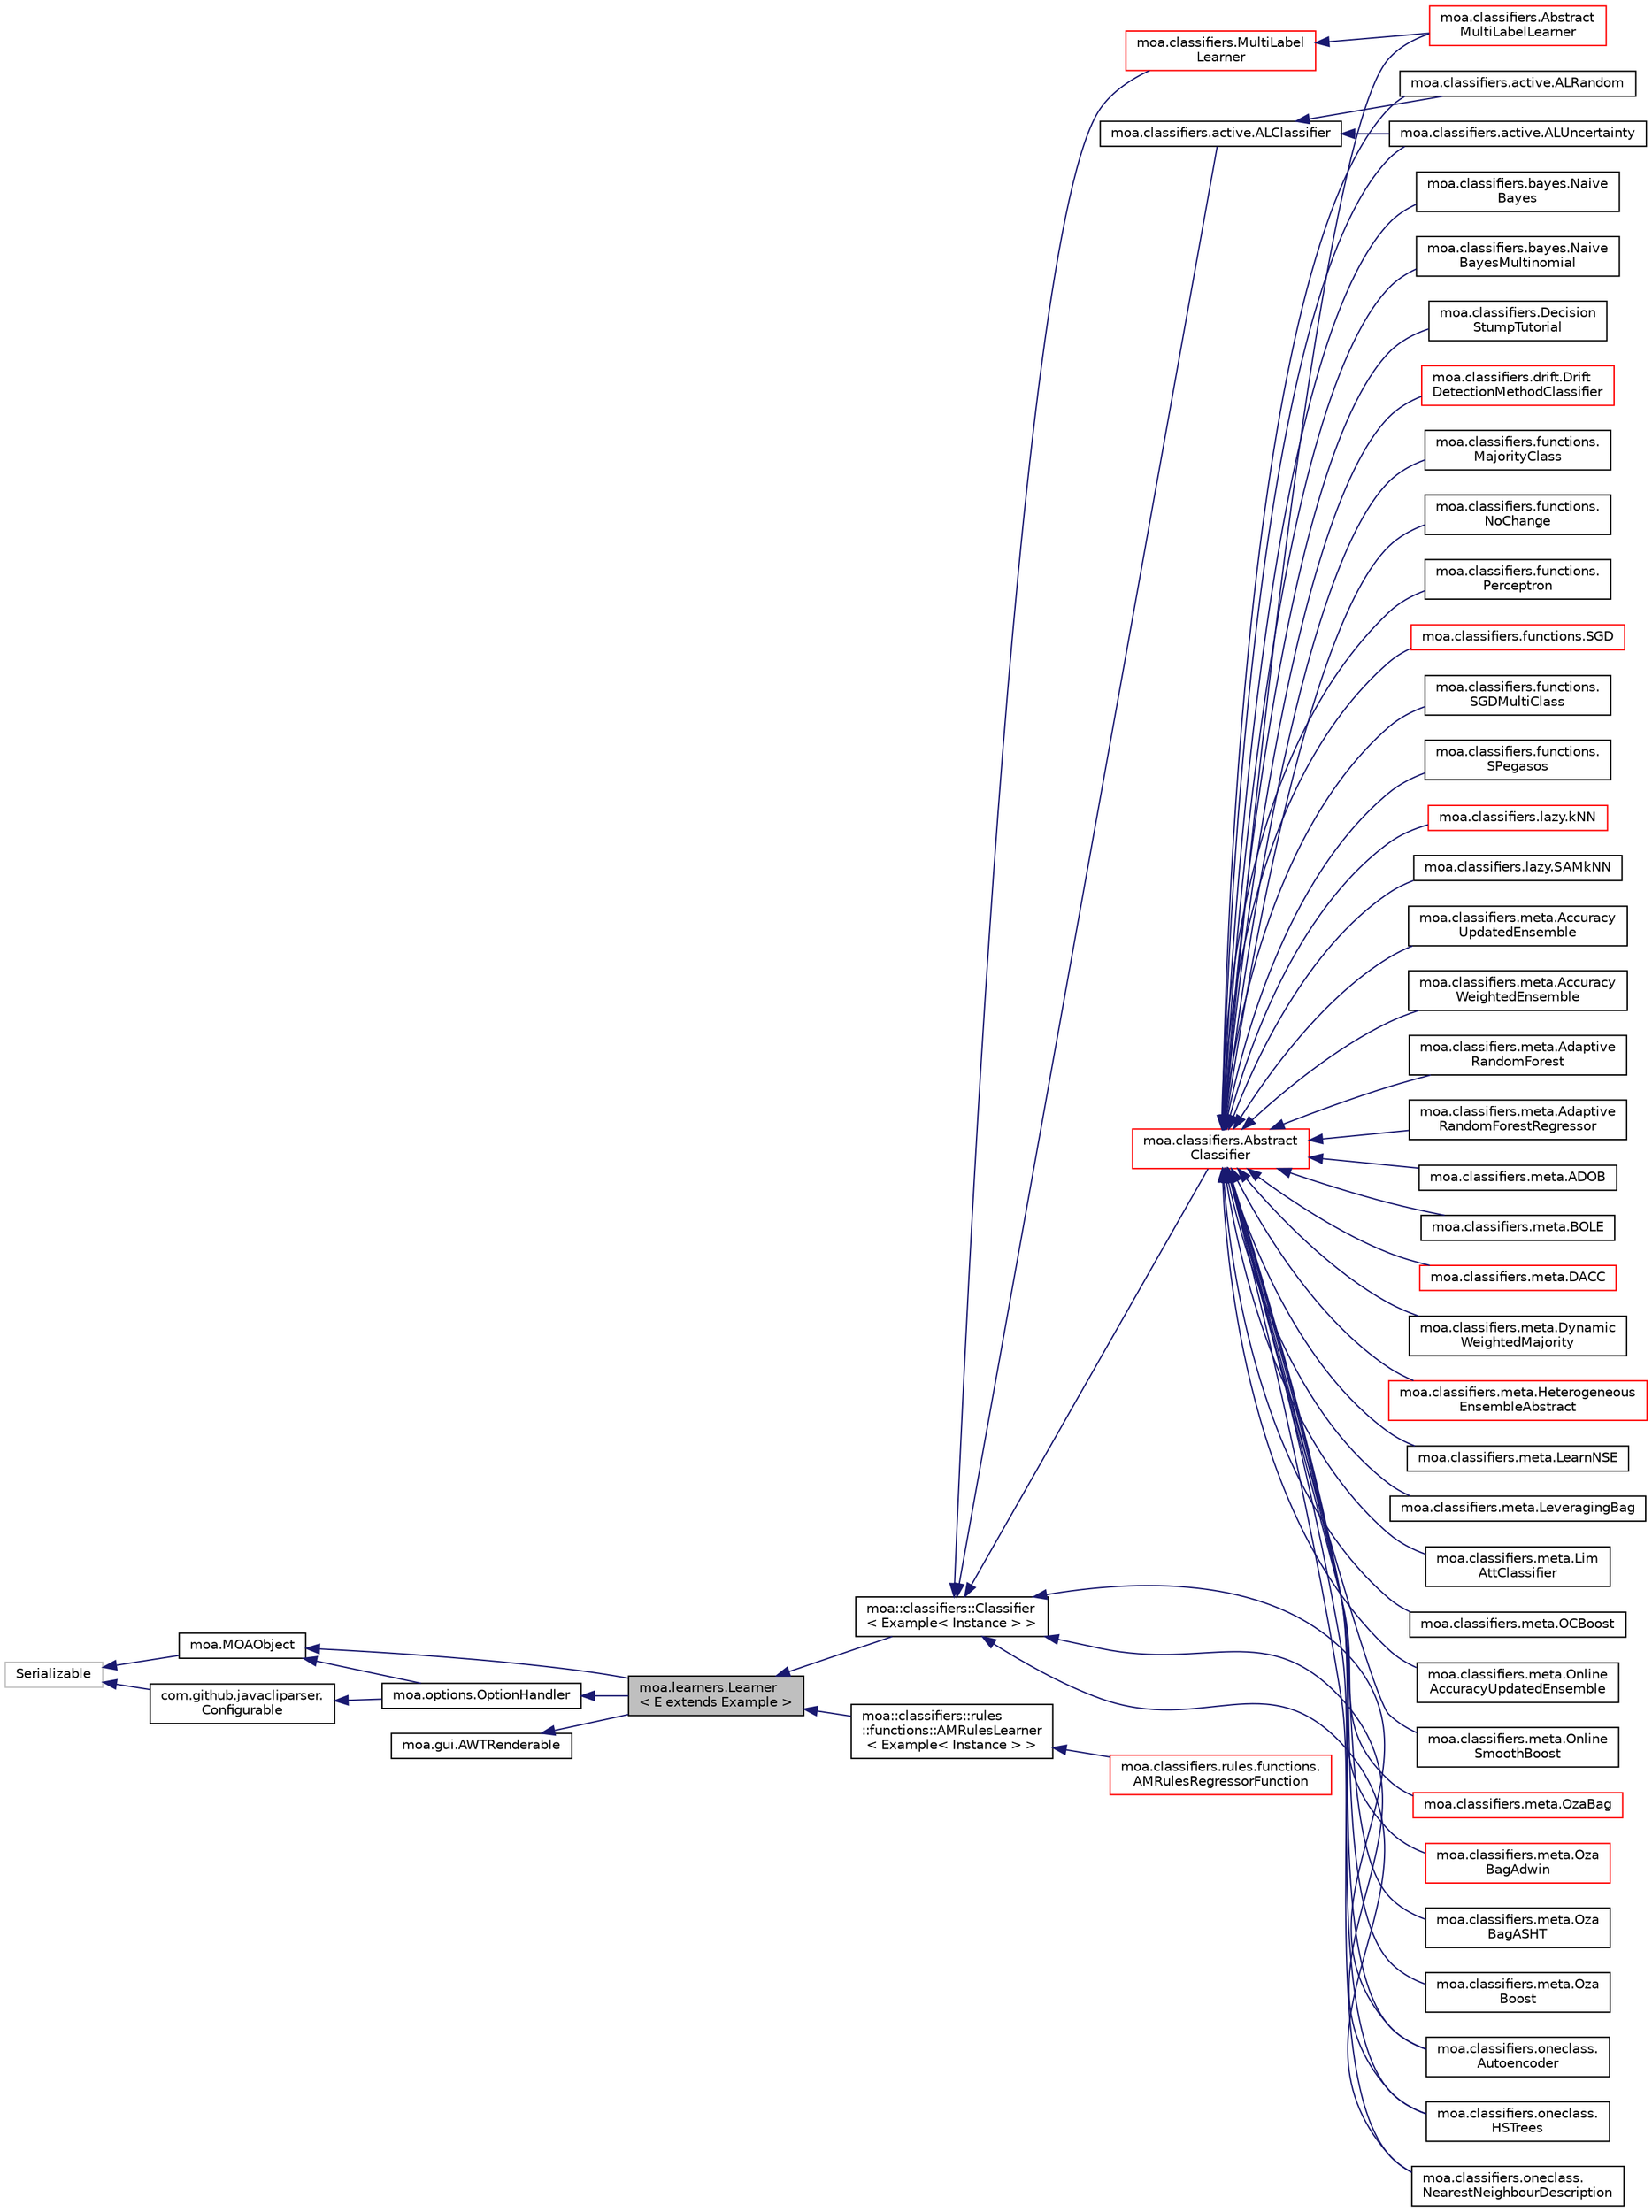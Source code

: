 digraph "moa.learners.Learner&lt; E extends Example &gt;"
{
 // LATEX_PDF_SIZE
  edge [fontname="Helvetica",fontsize="10",labelfontname="Helvetica",labelfontsize="10"];
  node [fontname="Helvetica",fontsize="10",shape=record];
  rankdir="LR";
  Node1 [label="moa.learners.Learner\l\< E extends Example \>",height=0.2,width=0.4,color="black", fillcolor="grey75", style="filled", fontcolor="black",tooltip=" "];
  Node2 -> Node1 [dir="back",color="midnightblue",fontsize="10",style="solid",fontname="Helvetica"];
  Node2 [label="moa.MOAObject",height=0.2,width=0.4,color="black", fillcolor="white", style="filled",URL="$interfacemoa_1_1_m_o_a_object.html",tooltip=" "];
  Node3 -> Node2 [dir="back",color="midnightblue",fontsize="10",style="solid",fontname="Helvetica"];
  Node3 [label="Serializable",height=0.2,width=0.4,color="grey75", fillcolor="white", style="filled",tooltip=" "];
  Node4 -> Node1 [dir="back",color="midnightblue",fontsize="10",style="solid",fontname="Helvetica"];
  Node4 [label="moa.options.OptionHandler",height=0.2,width=0.4,color="black", fillcolor="white", style="filled",URL="$interfacemoa_1_1options_1_1_option_handler.html",tooltip=" "];
  Node2 -> Node4 [dir="back",color="midnightblue",fontsize="10",style="solid",fontname="Helvetica"];
  Node5 -> Node4 [dir="back",color="midnightblue",fontsize="10",style="solid",fontname="Helvetica"];
  Node5 [label="com.github.javacliparser.\lConfigurable",height=0.2,width=0.4,color="black", fillcolor="white", style="filled",URL="$interfacecom_1_1github_1_1javacliparser_1_1_configurable.html",tooltip=" "];
  Node3 -> Node5 [dir="back",color="midnightblue",fontsize="10",style="solid",fontname="Helvetica"];
  Node6 -> Node1 [dir="back",color="midnightblue",fontsize="10",style="solid",fontname="Helvetica"];
  Node6 [label="moa.gui.AWTRenderable",height=0.2,width=0.4,color="black", fillcolor="white", style="filled",URL="$interfacemoa_1_1gui_1_1_a_w_t_renderable.html",tooltip=" "];
  Node1 -> Node7 [dir="back",color="midnightblue",fontsize="10",style="solid",fontname="Helvetica"];
  Node7 [label="moa::classifiers::Classifier\l\< Example\< Instance \> \>",height=0.2,width=0.4,color="black", fillcolor="white", style="filled",URL="$interfacemoa_1_1classifiers_1_1_classifier.html",tooltip=" "];
  Node7 -> Node8 [dir="back",color="midnightblue",fontsize="10",style="solid",fontname="Helvetica"];
  Node8 [label="moa.classifiers.Abstract\lClassifier",height=0.2,width=0.4,color="red", fillcolor="white", style="filled",URL="$classmoa_1_1classifiers_1_1_abstract_classifier.html",tooltip=" "];
  Node8 -> Node9 [dir="back",color="midnightblue",fontsize="10",style="solid",fontname="Helvetica"];
  Node9 [label="moa.classifiers.Abstract\lMultiLabelLearner",height=0.2,width=0.4,color="red", fillcolor="white", style="filled",URL="$classmoa_1_1classifiers_1_1_abstract_multi_label_learner.html",tooltip=" "];
  Node8 -> Node33 [dir="back",color="midnightblue",fontsize="10",style="solid",fontname="Helvetica"];
  Node33 [label="moa.classifiers.active.ALRandom",height=0.2,width=0.4,color="black", fillcolor="white", style="filled",URL="$classmoa_1_1classifiers_1_1active_1_1_a_l_random.html",tooltip=" "];
  Node8 -> Node34 [dir="back",color="midnightblue",fontsize="10",style="solid",fontname="Helvetica"];
  Node34 [label="moa.classifiers.active.ALUncertainty",height=0.2,width=0.4,color="black", fillcolor="white", style="filled",URL="$classmoa_1_1classifiers_1_1active_1_1_a_l_uncertainty.html",tooltip=" "];
  Node8 -> Node35 [dir="back",color="midnightblue",fontsize="10",style="solid",fontname="Helvetica"];
  Node35 [label="moa.classifiers.bayes.Naive\lBayes",height=0.2,width=0.4,color="black", fillcolor="white", style="filled",URL="$classmoa_1_1classifiers_1_1bayes_1_1_naive_bayes.html",tooltip=" "];
  Node8 -> Node36 [dir="back",color="midnightblue",fontsize="10",style="solid",fontname="Helvetica"];
  Node36 [label="moa.classifiers.bayes.Naive\lBayesMultinomial",height=0.2,width=0.4,color="black", fillcolor="white", style="filled",URL="$classmoa_1_1classifiers_1_1bayes_1_1_naive_bayes_multinomial.html",tooltip=" "];
  Node8 -> Node37 [dir="back",color="midnightblue",fontsize="10",style="solid",fontname="Helvetica"];
  Node37 [label="moa.classifiers.Decision\lStumpTutorial",height=0.2,width=0.4,color="black", fillcolor="white", style="filled",URL="$classmoa_1_1classifiers_1_1_decision_stump_tutorial.html",tooltip=" "];
  Node8 -> Node38 [dir="back",color="midnightblue",fontsize="10",style="solid",fontname="Helvetica"];
  Node38 [label="moa.classifiers.drift.Drift\lDetectionMethodClassifier",height=0.2,width=0.4,color="red", fillcolor="white", style="filled",URL="$classmoa_1_1classifiers_1_1drift_1_1_drift_detection_method_classifier.html",tooltip=" "];
  Node8 -> Node41 [dir="back",color="midnightblue",fontsize="10",style="solid",fontname="Helvetica"];
  Node41 [label="moa.classifiers.functions.\lMajorityClass",height=0.2,width=0.4,color="black", fillcolor="white", style="filled",URL="$classmoa_1_1classifiers_1_1functions_1_1_majority_class.html",tooltip=" "];
  Node8 -> Node42 [dir="back",color="midnightblue",fontsize="10",style="solid",fontname="Helvetica"];
  Node42 [label="moa.classifiers.functions.\lNoChange",height=0.2,width=0.4,color="black", fillcolor="white", style="filled",URL="$classmoa_1_1classifiers_1_1functions_1_1_no_change.html",tooltip=" "];
  Node8 -> Node43 [dir="back",color="midnightblue",fontsize="10",style="solid",fontname="Helvetica"];
  Node43 [label="moa.classifiers.functions.\lPerceptron",height=0.2,width=0.4,color="black", fillcolor="white", style="filled",URL="$classmoa_1_1classifiers_1_1functions_1_1_perceptron.html",tooltip=" "];
  Node8 -> Node44 [dir="back",color="midnightblue",fontsize="10",style="solid",fontname="Helvetica"];
  Node44 [label="moa.classifiers.functions.SGD",height=0.2,width=0.4,color="red", fillcolor="white", style="filled",URL="$classmoa_1_1classifiers_1_1functions_1_1_s_g_d.html",tooltip=" "];
  Node8 -> Node46 [dir="back",color="midnightblue",fontsize="10",style="solid",fontname="Helvetica"];
  Node46 [label="moa.classifiers.functions.\lSGDMultiClass",height=0.2,width=0.4,color="black", fillcolor="white", style="filled",URL="$classmoa_1_1classifiers_1_1functions_1_1_s_g_d_multi_class.html",tooltip=" "];
  Node8 -> Node47 [dir="back",color="midnightblue",fontsize="10",style="solid",fontname="Helvetica"];
  Node47 [label="moa.classifiers.functions.\lSPegasos",height=0.2,width=0.4,color="black", fillcolor="white", style="filled",URL="$classmoa_1_1classifiers_1_1functions_1_1_s_pegasos.html",tooltip=" "];
  Node8 -> Node48 [dir="back",color="midnightblue",fontsize="10",style="solid",fontname="Helvetica"];
  Node48 [label="moa.classifiers.lazy.kNN",height=0.2,width=0.4,color="red", fillcolor="white", style="filled",URL="$classmoa_1_1classifiers_1_1lazy_1_1k_n_n.html",tooltip=" "];
  Node8 -> Node51 [dir="back",color="midnightblue",fontsize="10",style="solid",fontname="Helvetica"];
  Node51 [label="moa.classifiers.lazy.SAMkNN",height=0.2,width=0.4,color="black", fillcolor="white", style="filled",URL="$classmoa_1_1classifiers_1_1lazy_1_1_s_a_mk_n_n.html",tooltip=" "];
  Node8 -> Node52 [dir="back",color="midnightblue",fontsize="10",style="solid",fontname="Helvetica"];
  Node52 [label="moa.classifiers.meta.Accuracy\lUpdatedEnsemble",height=0.2,width=0.4,color="black", fillcolor="white", style="filled",URL="$classmoa_1_1classifiers_1_1meta_1_1_accuracy_updated_ensemble.html",tooltip=" "];
  Node8 -> Node53 [dir="back",color="midnightblue",fontsize="10",style="solid",fontname="Helvetica"];
  Node53 [label="moa.classifiers.meta.Accuracy\lWeightedEnsemble",height=0.2,width=0.4,color="black", fillcolor="white", style="filled",URL="$classmoa_1_1classifiers_1_1meta_1_1_accuracy_weighted_ensemble.html",tooltip=" "];
  Node8 -> Node54 [dir="back",color="midnightblue",fontsize="10",style="solid",fontname="Helvetica"];
  Node54 [label="moa.classifiers.meta.Adaptive\lRandomForest",height=0.2,width=0.4,color="black", fillcolor="white", style="filled",URL="$classmoa_1_1classifiers_1_1meta_1_1_adaptive_random_forest.html",tooltip=" "];
  Node8 -> Node55 [dir="back",color="midnightblue",fontsize="10",style="solid",fontname="Helvetica"];
  Node55 [label="moa.classifiers.meta.Adaptive\lRandomForestRegressor",height=0.2,width=0.4,color="black", fillcolor="white", style="filled",URL="$classmoa_1_1classifiers_1_1meta_1_1_adaptive_random_forest_regressor.html",tooltip=" "];
  Node8 -> Node56 [dir="back",color="midnightblue",fontsize="10",style="solid",fontname="Helvetica"];
  Node56 [label="moa.classifiers.meta.ADOB",height=0.2,width=0.4,color="black", fillcolor="white", style="filled",URL="$classmoa_1_1classifiers_1_1meta_1_1_a_d_o_b.html",tooltip=" "];
  Node8 -> Node57 [dir="back",color="midnightblue",fontsize="10",style="solid",fontname="Helvetica"];
  Node57 [label="moa.classifiers.meta.BOLE",height=0.2,width=0.4,color="black", fillcolor="white", style="filled",URL="$classmoa_1_1classifiers_1_1meta_1_1_b_o_l_e.html",tooltip=" "];
  Node8 -> Node58 [dir="back",color="midnightblue",fontsize="10",style="solid",fontname="Helvetica"];
  Node58 [label="moa.classifiers.meta.DACC",height=0.2,width=0.4,color="red", fillcolor="white", style="filled",URL="$classmoa_1_1classifiers_1_1meta_1_1_d_a_c_c.html",tooltip=" "];
  Node8 -> Node60 [dir="back",color="midnightblue",fontsize="10",style="solid",fontname="Helvetica"];
  Node60 [label="moa.classifiers.meta.Dynamic\lWeightedMajority",height=0.2,width=0.4,color="black", fillcolor="white", style="filled",URL="$classmoa_1_1classifiers_1_1meta_1_1_dynamic_weighted_majority.html",tooltip=" "];
  Node8 -> Node61 [dir="back",color="midnightblue",fontsize="10",style="solid",fontname="Helvetica"];
  Node61 [label="moa.classifiers.meta.Heterogeneous\lEnsembleAbstract",height=0.2,width=0.4,color="red", fillcolor="white", style="filled",URL="$classmoa_1_1classifiers_1_1meta_1_1_heterogeneous_ensemble_abstract.html",tooltip=" "];
  Node8 -> Node64 [dir="back",color="midnightblue",fontsize="10",style="solid",fontname="Helvetica"];
  Node64 [label="moa.classifiers.meta.LearnNSE",height=0.2,width=0.4,color="black", fillcolor="white", style="filled",URL="$classmoa_1_1classifiers_1_1meta_1_1_learn_n_s_e.html",tooltip=" "];
  Node8 -> Node65 [dir="back",color="midnightblue",fontsize="10",style="solid",fontname="Helvetica"];
  Node65 [label="moa.classifiers.meta.LeveragingBag",height=0.2,width=0.4,color="black", fillcolor="white", style="filled",URL="$classmoa_1_1classifiers_1_1meta_1_1_leveraging_bag.html",tooltip=" "];
  Node8 -> Node66 [dir="back",color="midnightblue",fontsize="10",style="solid",fontname="Helvetica"];
  Node66 [label="moa.classifiers.meta.Lim\lAttClassifier",height=0.2,width=0.4,color="black", fillcolor="white", style="filled",URL="$classmoa_1_1classifiers_1_1meta_1_1_lim_att_classifier.html",tooltip=" "];
  Node8 -> Node67 [dir="back",color="midnightblue",fontsize="10",style="solid",fontname="Helvetica"];
  Node67 [label="moa.classifiers.meta.OCBoost",height=0.2,width=0.4,color="black", fillcolor="white", style="filled",URL="$classmoa_1_1classifiers_1_1meta_1_1_o_c_boost.html",tooltip=" "];
  Node8 -> Node68 [dir="back",color="midnightblue",fontsize="10",style="solid",fontname="Helvetica"];
  Node68 [label="moa.classifiers.meta.Online\lAccuracyUpdatedEnsemble",height=0.2,width=0.4,color="black", fillcolor="white", style="filled",URL="$classmoa_1_1classifiers_1_1meta_1_1_online_accuracy_updated_ensemble.html",tooltip=" "];
  Node8 -> Node69 [dir="back",color="midnightblue",fontsize="10",style="solid",fontname="Helvetica"];
  Node69 [label="moa.classifiers.meta.Online\lSmoothBoost",height=0.2,width=0.4,color="black", fillcolor="white", style="filled",URL="$classmoa_1_1classifiers_1_1meta_1_1_online_smooth_boost.html",tooltip=" "];
  Node8 -> Node70 [dir="back",color="midnightblue",fontsize="10",style="solid",fontname="Helvetica"];
  Node70 [label="moa.classifiers.meta.OzaBag",height=0.2,width=0.4,color="red", fillcolor="white", style="filled",URL="$classmoa_1_1classifiers_1_1meta_1_1_oza_bag.html",tooltip=" "];
  Node8 -> Node72 [dir="back",color="midnightblue",fontsize="10",style="solid",fontname="Helvetica"];
  Node72 [label="moa.classifiers.meta.Oza\lBagAdwin",height=0.2,width=0.4,color="red", fillcolor="white", style="filled",URL="$classmoa_1_1classifiers_1_1meta_1_1_oza_bag_adwin.html",tooltip=" "];
  Node8 -> Node74 [dir="back",color="midnightblue",fontsize="10",style="solid",fontname="Helvetica"];
  Node74 [label="moa.classifiers.meta.Oza\lBagASHT",height=0.2,width=0.4,color="black", fillcolor="white", style="filled",URL="$classmoa_1_1classifiers_1_1meta_1_1_oza_bag_a_s_h_t.html",tooltip=" "];
  Node8 -> Node75 [dir="back",color="midnightblue",fontsize="10",style="solid",fontname="Helvetica"];
  Node75 [label="moa.classifiers.meta.Oza\lBoost",height=0.2,width=0.4,color="black", fillcolor="white", style="filled",URL="$classmoa_1_1classifiers_1_1meta_1_1_oza_boost.html",tooltip=" "];
  Node8 -> Node83 [dir="back",color="midnightblue",fontsize="10",style="solid",fontname="Helvetica"];
  Node83 [label="moa.classifiers.oneclass.\lAutoencoder",height=0.2,width=0.4,color="black", fillcolor="white", style="filled",URL="$classmoa_1_1classifiers_1_1oneclass_1_1_autoencoder.html",tooltip=" "];
  Node8 -> Node84 [dir="back",color="midnightblue",fontsize="10",style="solid",fontname="Helvetica"];
  Node84 [label="moa.classifiers.oneclass.\lHSTrees",height=0.2,width=0.4,color="black", fillcolor="white", style="filled",URL="$classmoa_1_1classifiers_1_1oneclass_1_1_h_s_trees.html",tooltip=" "];
  Node8 -> Node85 [dir="back",color="midnightblue",fontsize="10",style="solid",fontname="Helvetica"];
  Node85 [label="moa.classifiers.oneclass.\lNearestNeighbourDescription",height=0.2,width=0.4,color="black", fillcolor="white", style="filled",URL="$classmoa_1_1classifiers_1_1oneclass_1_1_nearest_neighbour_description.html",tooltip=" "];
  Node7 -> Node118 [dir="back",color="midnightblue",fontsize="10",style="solid",fontname="Helvetica"];
  Node118 [label="moa.classifiers.active.ALClassifier",height=0.2,width=0.4,color="black", fillcolor="white", style="filled",URL="$interfacemoa_1_1classifiers_1_1active_1_1_a_l_classifier.html",tooltip=" "];
  Node118 -> Node33 [dir="back",color="midnightblue",fontsize="10",style="solid",fontname="Helvetica"];
  Node118 -> Node34 [dir="back",color="midnightblue",fontsize="10",style="solid",fontname="Helvetica"];
  Node7 -> Node119 [dir="back",color="midnightblue",fontsize="10",style="solid",fontname="Helvetica"];
  Node119 [label="moa.classifiers.MultiLabel\lLearner",height=0.2,width=0.4,color="red", fillcolor="white", style="filled",URL="$interfacemoa_1_1classifiers_1_1_multi_label_learner.html",tooltip=" "];
  Node119 -> Node9 [dir="back",color="midnightblue",fontsize="10",style="solid",fontname="Helvetica"];
  Node7 -> Node83 [dir="back",color="midnightblue",fontsize="10",style="solid",fontname="Helvetica"];
  Node7 -> Node84 [dir="back",color="midnightblue",fontsize="10",style="solid",fontname="Helvetica"];
  Node7 -> Node85 [dir="back",color="midnightblue",fontsize="10",style="solid",fontname="Helvetica"];
  Node1 -> Node123 [dir="back",color="midnightblue",fontsize="10",style="solid",fontname="Helvetica"];
  Node123 [label="moa::classifiers::rules\l::functions::AMRulesLearner\l\< Example\< Instance \> \>",height=0.2,width=0.4,color="black", fillcolor="white", style="filled",URL="$interfacemoa_1_1classifiers_1_1rules_1_1functions_1_1_a_m_rules_learner.html",tooltip=" "];
  Node123 -> Node124 [dir="back",color="midnightblue",fontsize="10",style="solid",fontname="Helvetica"];
  Node124 [label="moa.classifiers.rules.functions.\lAMRulesRegressorFunction",height=0.2,width=0.4,color="red", fillcolor="white", style="filled",URL="$interfacemoa_1_1classifiers_1_1rules_1_1functions_1_1_a_m_rules_regressor_function.html",tooltip=" "];
}
